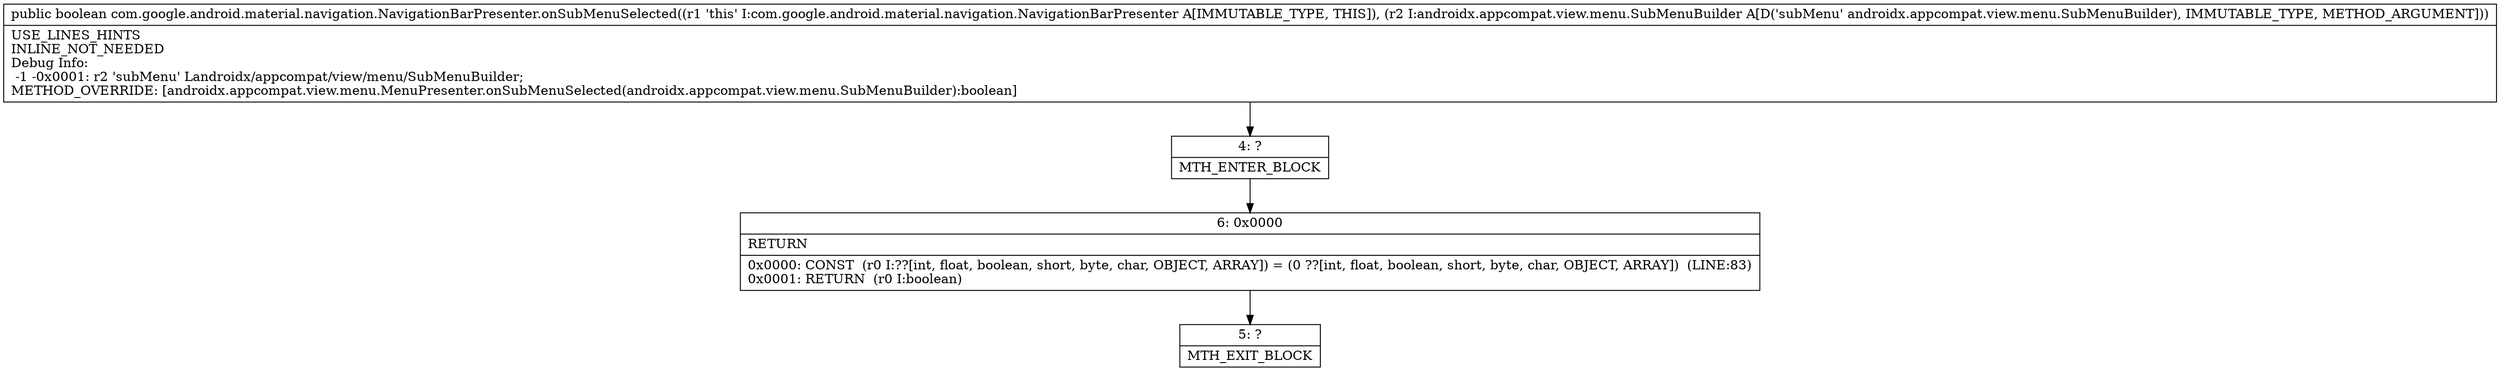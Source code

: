 digraph "CFG forcom.google.android.material.navigation.NavigationBarPresenter.onSubMenuSelected(Landroidx\/appcompat\/view\/menu\/SubMenuBuilder;)Z" {
Node_4 [shape=record,label="{4\:\ ?|MTH_ENTER_BLOCK\l}"];
Node_6 [shape=record,label="{6\:\ 0x0000|RETURN\l|0x0000: CONST  (r0 I:??[int, float, boolean, short, byte, char, OBJECT, ARRAY]) = (0 ??[int, float, boolean, short, byte, char, OBJECT, ARRAY])  (LINE:83)\l0x0001: RETURN  (r0 I:boolean) \l}"];
Node_5 [shape=record,label="{5\:\ ?|MTH_EXIT_BLOCK\l}"];
MethodNode[shape=record,label="{public boolean com.google.android.material.navigation.NavigationBarPresenter.onSubMenuSelected((r1 'this' I:com.google.android.material.navigation.NavigationBarPresenter A[IMMUTABLE_TYPE, THIS]), (r2 I:androidx.appcompat.view.menu.SubMenuBuilder A[D('subMenu' androidx.appcompat.view.menu.SubMenuBuilder), IMMUTABLE_TYPE, METHOD_ARGUMENT]))  | USE_LINES_HINTS\lINLINE_NOT_NEEDED\lDebug Info:\l  \-1 \-0x0001: r2 'subMenu' Landroidx\/appcompat\/view\/menu\/SubMenuBuilder;\lMETHOD_OVERRIDE: [androidx.appcompat.view.menu.MenuPresenter.onSubMenuSelected(androidx.appcompat.view.menu.SubMenuBuilder):boolean]\l}"];
MethodNode -> Node_4;Node_4 -> Node_6;
Node_6 -> Node_5;
}

